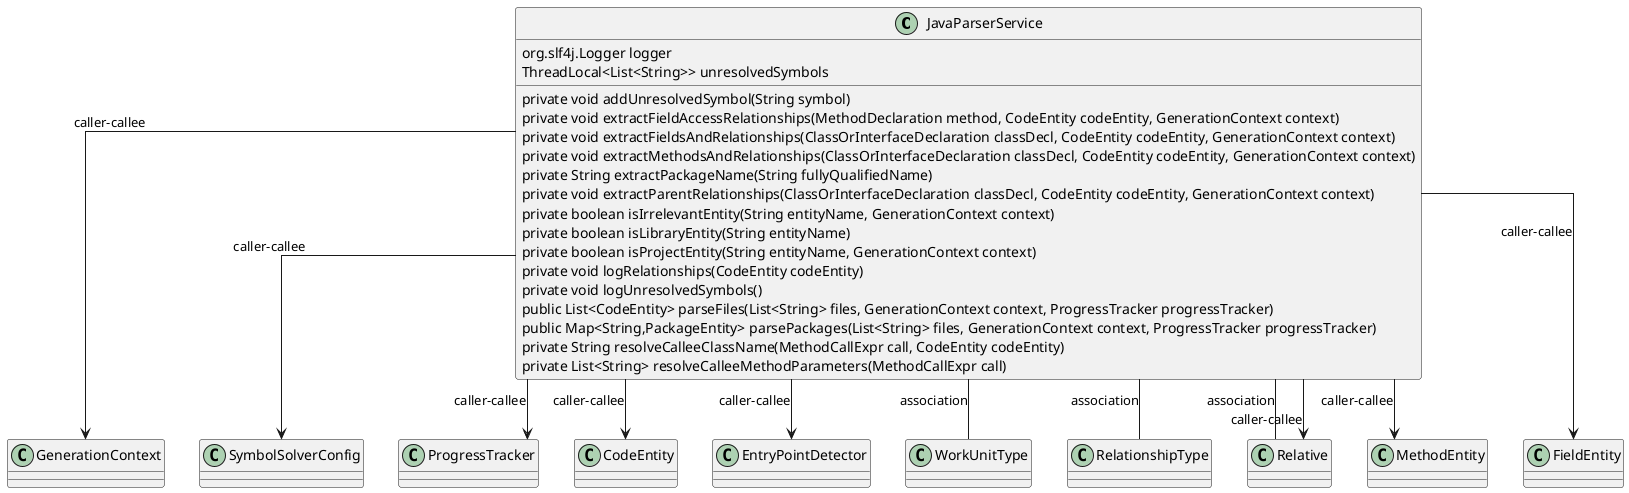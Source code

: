 @startuml
skinparam linetype Ortho
class JavaParserService {
    org.slf4j.Logger logger
    ThreadLocal<List<String>> unresolvedSymbols
    private void addUnresolvedSymbol(String symbol)
    private void extractFieldAccessRelationships(MethodDeclaration method, CodeEntity codeEntity, GenerationContext context)
    private void extractFieldsAndRelationships(ClassOrInterfaceDeclaration classDecl, CodeEntity codeEntity, GenerationContext context)
    private void extractMethodsAndRelationships(ClassOrInterfaceDeclaration classDecl, CodeEntity codeEntity, GenerationContext context)
    private String extractPackageName(String fullyQualifiedName)
    private void extractParentRelationships(ClassOrInterfaceDeclaration classDecl, CodeEntity codeEntity, GenerationContext context)
    private boolean isIrrelevantEntity(String entityName, GenerationContext context)
    private boolean isLibraryEntity(String entityName)
    private boolean isProjectEntity(String entityName, GenerationContext context)
    private void logRelationships(CodeEntity codeEntity)
    private void logUnresolvedSymbols()
    public List<CodeEntity> parseFiles(List<String> files, GenerationContext context, ProgressTracker progressTracker)
    public Map<String,PackageEntity> parsePackages(List<String> files, GenerationContext context, ProgressTracker progressTracker)
    private String resolveCalleeClassName(MethodCallExpr call, CodeEntity codeEntity)
    private List<String> resolveCalleeMethodParameters(MethodCallExpr call)
}
JavaParserService --> GenerationContext : caller-callee
JavaParserService --> SymbolSolverConfig : caller-callee
JavaParserService --> ProgressTracker : caller-callee
JavaParserService --> CodeEntity : caller-callee
JavaParserService --> EntryPointDetector : caller-callee
JavaParserService -- WorkUnitType : association
JavaParserService -- RelationshipType : association
JavaParserService -- Relative : association
JavaParserService --> MethodEntity : caller-callee
JavaParserService --> FieldEntity : caller-callee
JavaParserService --> Relative : caller-callee
@enduml

